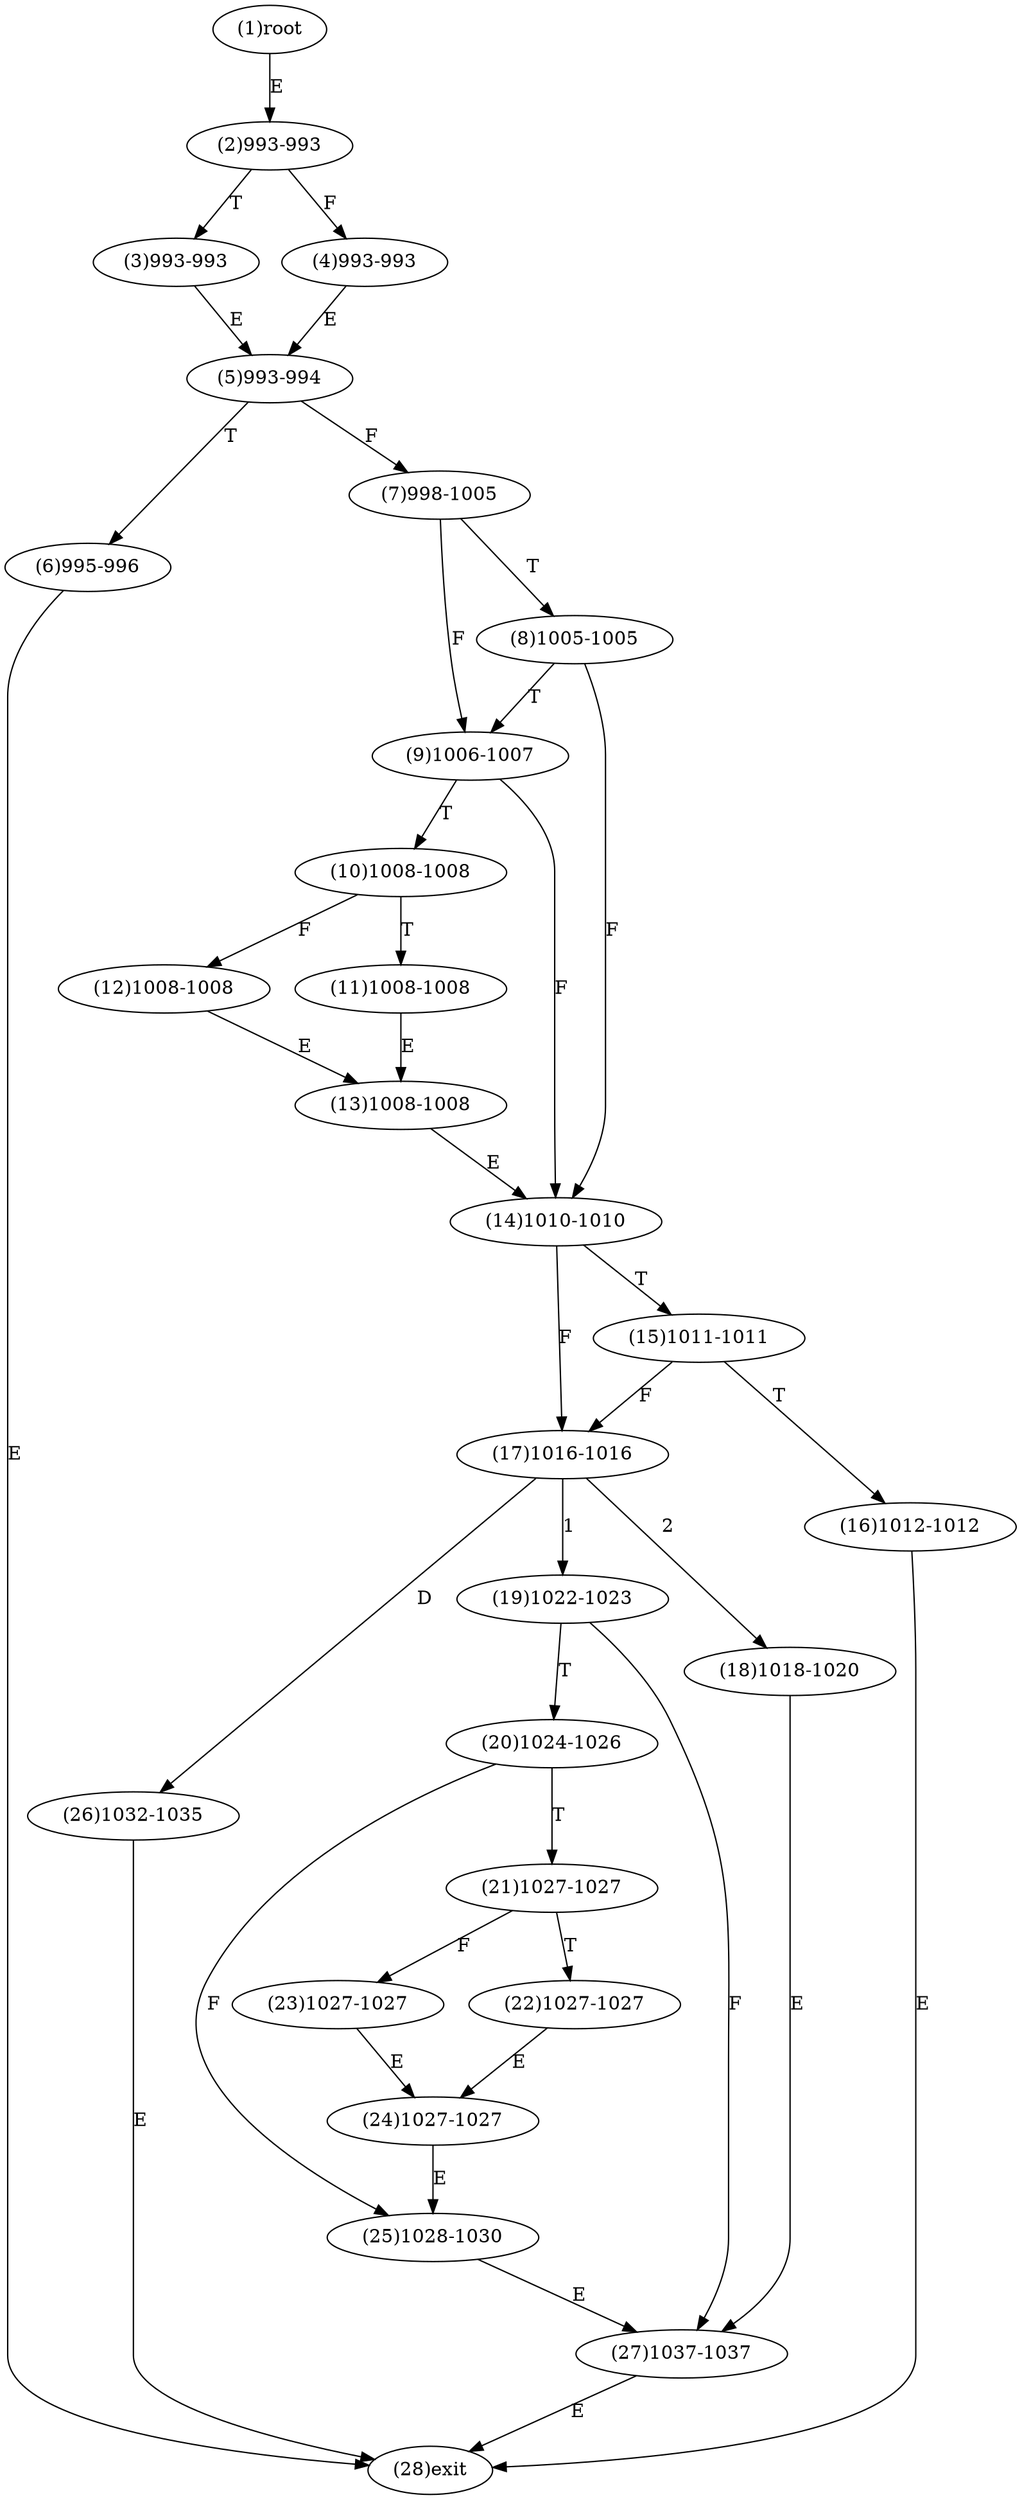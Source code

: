 digraph "" { 
1[ label="(1)root"];
2[ label="(2)993-993"];
3[ label="(3)993-993"];
4[ label="(4)993-993"];
5[ label="(5)993-994"];
6[ label="(6)995-996"];
7[ label="(7)998-1005"];
8[ label="(8)1005-1005"];
9[ label="(9)1006-1007"];
10[ label="(10)1008-1008"];
11[ label="(11)1008-1008"];
12[ label="(12)1008-1008"];
13[ label="(13)1008-1008"];
14[ label="(14)1010-1010"];
15[ label="(15)1011-1011"];
17[ label="(17)1016-1016"];
16[ label="(16)1012-1012"];
19[ label="(19)1022-1023"];
18[ label="(18)1018-1020"];
21[ label="(21)1027-1027"];
20[ label="(20)1024-1026"];
23[ label="(23)1027-1027"];
22[ label="(22)1027-1027"];
25[ label="(25)1028-1030"];
24[ label="(24)1027-1027"];
27[ label="(27)1037-1037"];
26[ label="(26)1032-1035"];
28[ label="(28)exit"];
1->2[ label="E"];
2->4[ label="F"];
2->3[ label="T"];
3->5[ label="E"];
4->5[ label="E"];
5->7[ label="F"];
5->6[ label="T"];
6->28[ label="E"];
7->9[ label="F"];
7->8[ label="T"];
8->14[ label="F"];
8->9[ label="T"];
9->14[ label="F"];
9->10[ label="T"];
10->12[ label="F"];
10->11[ label="T"];
11->13[ label="E"];
12->13[ label="E"];
13->14[ label="E"];
14->17[ label="F"];
14->15[ label="T"];
15->17[ label="F"];
15->16[ label="T"];
16->28[ label="E"];
17->19[ label="1"];
17->18[ label="2"];
17->26[ label="D"];
18->27[ label="E"];
19->27[ label="F"];
19->20[ label="T"];
20->25[ label="F"];
20->21[ label="T"];
21->23[ label="F"];
21->22[ label="T"];
22->24[ label="E"];
23->24[ label="E"];
24->25[ label="E"];
25->27[ label="E"];
26->28[ label="E"];
27->28[ label="E"];
}